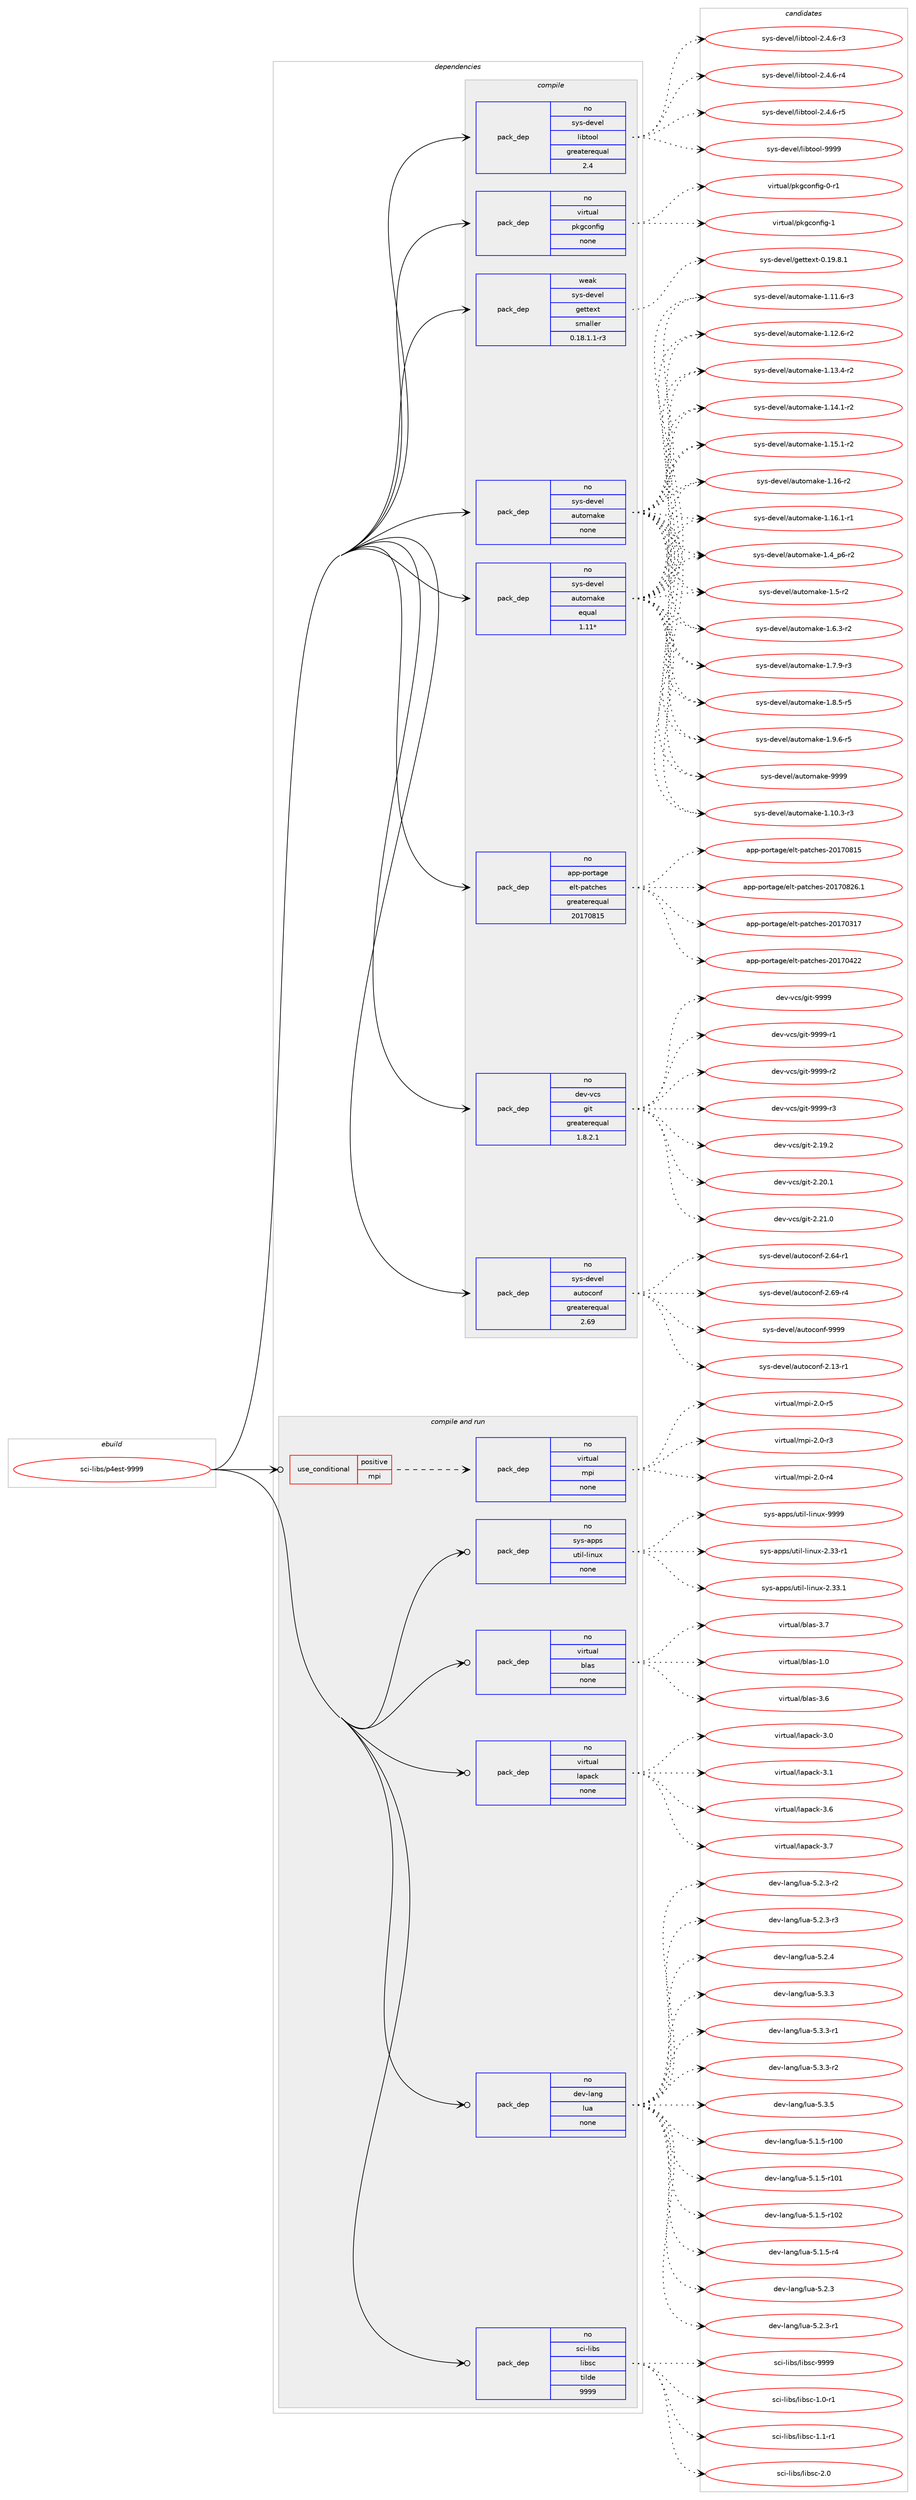 digraph prolog {

# *************
# Graph options
# *************

newrank=true;
concentrate=true;
compound=true;
graph [rankdir=LR,fontname=Helvetica,fontsize=10,ranksep=1.5];#, ranksep=2.5, nodesep=0.2];
edge  [arrowhead=vee];
node  [fontname=Helvetica,fontsize=10];

# **********
# The ebuild
# **********

subgraph cluster_leftcol {
color=gray;
rank=same;
label=<<i>ebuild</i>>;
id [label="sci-libs/p4est-9999", color=red, width=4, href="../sci-libs/p4est-9999.svg"];
}

# ****************
# The dependencies
# ****************

subgraph cluster_midcol {
color=gray;
label=<<i>dependencies</i>>;
subgraph cluster_compile {
fillcolor="#eeeeee";
style=filled;
label=<<i>compile</i>>;
subgraph pack1213855 {
dependency1695566 [label=<<TABLE BORDER="0" CELLBORDER="1" CELLSPACING="0" CELLPADDING="4" WIDTH="220"><TR><TD ROWSPAN="6" CELLPADDING="30">pack_dep</TD></TR><TR><TD WIDTH="110">no</TD></TR><TR><TD>app-portage</TD></TR><TR><TD>elt-patches</TD></TR><TR><TD>greaterequal</TD></TR><TR><TD>20170815</TD></TR></TABLE>>, shape=none, color=blue];
}
id:e -> dependency1695566:w [weight=20,style="solid",arrowhead="vee"];
subgraph pack1213856 {
dependency1695567 [label=<<TABLE BORDER="0" CELLBORDER="1" CELLSPACING="0" CELLPADDING="4" WIDTH="220"><TR><TD ROWSPAN="6" CELLPADDING="30">pack_dep</TD></TR><TR><TD WIDTH="110">no</TD></TR><TR><TD>dev-vcs</TD></TR><TR><TD>git</TD></TR><TR><TD>greaterequal</TD></TR><TR><TD>1.8.2.1</TD></TR></TABLE>>, shape=none, color=blue];
}
id:e -> dependency1695567:w [weight=20,style="solid",arrowhead="vee"];
subgraph pack1213857 {
dependency1695568 [label=<<TABLE BORDER="0" CELLBORDER="1" CELLSPACING="0" CELLPADDING="4" WIDTH="220"><TR><TD ROWSPAN="6" CELLPADDING="30">pack_dep</TD></TR><TR><TD WIDTH="110">no</TD></TR><TR><TD>sys-devel</TD></TR><TR><TD>autoconf</TD></TR><TR><TD>greaterequal</TD></TR><TR><TD>2.69</TD></TR></TABLE>>, shape=none, color=blue];
}
id:e -> dependency1695568:w [weight=20,style="solid",arrowhead="vee"];
subgraph pack1213858 {
dependency1695569 [label=<<TABLE BORDER="0" CELLBORDER="1" CELLSPACING="0" CELLPADDING="4" WIDTH="220"><TR><TD ROWSPAN="6" CELLPADDING="30">pack_dep</TD></TR><TR><TD WIDTH="110">no</TD></TR><TR><TD>sys-devel</TD></TR><TR><TD>automake</TD></TR><TR><TD>equal</TD></TR><TR><TD>1.11*</TD></TR></TABLE>>, shape=none, color=blue];
}
id:e -> dependency1695569:w [weight=20,style="solid",arrowhead="vee"];
subgraph pack1213859 {
dependency1695570 [label=<<TABLE BORDER="0" CELLBORDER="1" CELLSPACING="0" CELLPADDING="4" WIDTH="220"><TR><TD ROWSPAN="6" CELLPADDING="30">pack_dep</TD></TR><TR><TD WIDTH="110">no</TD></TR><TR><TD>sys-devel</TD></TR><TR><TD>automake</TD></TR><TR><TD>none</TD></TR><TR><TD></TD></TR></TABLE>>, shape=none, color=blue];
}
id:e -> dependency1695570:w [weight=20,style="solid",arrowhead="vee"];
subgraph pack1213860 {
dependency1695571 [label=<<TABLE BORDER="0" CELLBORDER="1" CELLSPACING="0" CELLPADDING="4" WIDTH="220"><TR><TD ROWSPAN="6" CELLPADDING="30">pack_dep</TD></TR><TR><TD WIDTH="110">no</TD></TR><TR><TD>sys-devel</TD></TR><TR><TD>libtool</TD></TR><TR><TD>greaterequal</TD></TR><TR><TD>2.4</TD></TR></TABLE>>, shape=none, color=blue];
}
id:e -> dependency1695571:w [weight=20,style="solid",arrowhead="vee"];
subgraph pack1213861 {
dependency1695572 [label=<<TABLE BORDER="0" CELLBORDER="1" CELLSPACING="0" CELLPADDING="4" WIDTH="220"><TR><TD ROWSPAN="6" CELLPADDING="30">pack_dep</TD></TR><TR><TD WIDTH="110">no</TD></TR><TR><TD>virtual</TD></TR><TR><TD>pkgconfig</TD></TR><TR><TD>none</TD></TR><TR><TD></TD></TR></TABLE>>, shape=none, color=blue];
}
id:e -> dependency1695572:w [weight=20,style="solid",arrowhead="vee"];
subgraph pack1213862 {
dependency1695573 [label=<<TABLE BORDER="0" CELLBORDER="1" CELLSPACING="0" CELLPADDING="4" WIDTH="220"><TR><TD ROWSPAN="6" CELLPADDING="30">pack_dep</TD></TR><TR><TD WIDTH="110">weak</TD></TR><TR><TD>sys-devel</TD></TR><TR><TD>gettext</TD></TR><TR><TD>smaller</TD></TR><TR><TD>0.18.1.1-r3</TD></TR></TABLE>>, shape=none, color=blue];
}
id:e -> dependency1695573:w [weight=20,style="solid",arrowhead="vee"];
}
subgraph cluster_compileandrun {
fillcolor="#eeeeee";
style=filled;
label=<<i>compile and run</i>>;
subgraph cond453909 {
dependency1695574 [label=<<TABLE BORDER="0" CELLBORDER="1" CELLSPACING="0" CELLPADDING="4"><TR><TD ROWSPAN="3" CELLPADDING="10">use_conditional</TD></TR><TR><TD>positive</TD></TR><TR><TD>mpi</TD></TR></TABLE>>, shape=none, color=red];
subgraph pack1213863 {
dependency1695575 [label=<<TABLE BORDER="0" CELLBORDER="1" CELLSPACING="0" CELLPADDING="4" WIDTH="220"><TR><TD ROWSPAN="6" CELLPADDING="30">pack_dep</TD></TR><TR><TD WIDTH="110">no</TD></TR><TR><TD>virtual</TD></TR><TR><TD>mpi</TD></TR><TR><TD>none</TD></TR><TR><TD></TD></TR></TABLE>>, shape=none, color=blue];
}
dependency1695574:e -> dependency1695575:w [weight=20,style="dashed",arrowhead="vee"];
}
id:e -> dependency1695574:w [weight=20,style="solid",arrowhead="odotvee"];
subgraph pack1213864 {
dependency1695576 [label=<<TABLE BORDER="0" CELLBORDER="1" CELLSPACING="0" CELLPADDING="4" WIDTH="220"><TR><TD ROWSPAN="6" CELLPADDING="30">pack_dep</TD></TR><TR><TD WIDTH="110">no</TD></TR><TR><TD>dev-lang</TD></TR><TR><TD>lua</TD></TR><TR><TD>none</TD></TR><TR><TD></TD></TR></TABLE>>, shape=none, color=blue];
}
id:e -> dependency1695576:w [weight=20,style="solid",arrowhead="odotvee"];
subgraph pack1213865 {
dependency1695577 [label=<<TABLE BORDER="0" CELLBORDER="1" CELLSPACING="0" CELLPADDING="4" WIDTH="220"><TR><TD ROWSPAN="6" CELLPADDING="30">pack_dep</TD></TR><TR><TD WIDTH="110">no</TD></TR><TR><TD>sci-libs</TD></TR><TR><TD>libsc</TD></TR><TR><TD>tilde</TD></TR><TR><TD>9999</TD></TR></TABLE>>, shape=none, color=blue];
}
id:e -> dependency1695577:w [weight=20,style="solid",arrowhead="odotvee"];
subgraph pack1213866 {
dependency1695578 [label=<<TABLE BORDER="0" CELLBORDER="1" CELLSPACING="0" CELLPADDING="4" WIDTH="220"><TR><TD ROWSPAN="6" CELLPADDING="30">pack_dep</TD></TR><TR><TD WIDTH="110">no</TD></TR><TR><TD>sys-apps</TD></TR><TR><TD>util-linux</TD></TR><TR><TD>none</TD></TR><TR><TD></TD></TR></TABLE>>, shape=none, color=blue];
}
id:e -> dependency1695578:w [weight=20,style="solid",arrowhead="odotvee"];
subgraph pack1213867 {
dependency1695579 [label=<<TABLE BORDER="0" CELLBORDER="1" CELLSPACING="0" CELLPADDING="4" WIDTH="220"><TR><TD ROWSPAN="6" CELLPADDING="30">pack_dep</TD></TR><TR><TD WIDTH="110">no</TD></TR><TR><TD>virtual</TD></TR><TR><TD>blas</TD></TR><TR><TD>none</TD></TR><TR><TD></TD></TR></TABLE>>, shape=none, color=blue];
}
id:e -> dependency1695579:w [weight=20,style="solid",arrowhead="odotvee"];
subgraph pack1213868 {
dependency1695580 [label=<<TABLE BORDER="0" CELLBORDER="1" CELLSPACING="0" CELLPADDING="4" WIDTH="220"><TR><TD ROWSPAN="6" CELLPADDING="30">pack_dep</TD></TR><TR><TD WIDTH="110">no</TD></TR><TR><TD>virtual</TD></TR><TR><TD>lapack</TD></TR><TR><TD>none</TD></TR><TR><TD></TD></TR></TABLE>>, shape=none, color=blue];
}
id:e -> dependency1695580:w [weight=20,style="solid",arrowhead="odotvee"];
}
subgraph cluster_run {
fillcolor="#eeeeee";
style=filled;
label=<<i>run</i>>;
}
}

# **************
# The candidates
# **************

subgraph cluster_choices {
rank=same;
color=gray;
label=<<i>candidates</i>>;

subgraph choice1213855 {
color=black;
nodesep=1;
choice97112112451121111141169710310147101108116451129711699104101115455048495548514955 [label="app-portage/elt-patches-20170317", color=red, width=4,href="../app-portage/elt-patches-20170317.svg"];
choice97112112451121111141169710310147101108116451129711699104101115455048495548525050 [label="app-portage/elt-patches-20170422", color=red, width=4,href="../app-portage/elt-patches-20170422.svg"];
choice97112112451121111141169710310147101108116451129711699104101115455048495548564953 [label="app-portage/elt-patches-20170815", color=red, width=4,href="../app-portage/elt-patches-20170815.svg"];
choice971121124511211111411697103101471011081164511297116991041011154550484955485650544649 [label="app-portage/elt-patches-20170826.1", color=red, width=4,href="../app-portage/elt-patches-20170826.1.svg"];
dependency1695566:e -> choice97112112451121111141169710310147101108116451129711699104101115455048495548514955:w [style=dotted,weight="100"];
dependency1695566:e -> choice97112112451121111141169710310147101108116451129711699104101115455048495548525050:w [style=dotted,weight="100"];
dependency1695566:e -> choice97112112451121111141169710310147101108116451129711699104101115455048495548564953:w [style=dotted,weight="100"];
dependency1695566:e -> choice971121124511211111411697103101471011081164511297116991041011154550484955485650544649:w [style=dotted,weight="100"];
}
subgraph choice1213856 {
color=black;
nodesep=1;
choice10010111845118991154710310511645504649574650 [label="dev-vcs/git-2.19.2", color=red, width=4,href="../dev-vcs/git-2.19.2.svg"];
choice10010111845118991154710310511645504650484649 [label="dev-vcs/git-2.20.1", color=red, width=4,href="../dev-vcs/git-2.20.1.svg"];
choice10010111845118991154710310511645504650494648 [label="dev-vcs/git-2.21.0", color=red, width=4,href="../dev-vcs/git-2.21.0.svg"];
choice1001011184511899115471031051164557575757 [label="dev-vcs/git-9999", color=red, width=4,href="../dev-vcs/git-9999.svg"];
choice10010111845118991154710310511645575757574511449 [label="dev-vcs/git-9999-r1", color=red, width=4,href="../dev-vcs/git-9999-r1.svg"];
choice10010111845118991154710310511645575757574511450 [label="dev-vcs/git-9999-r2", color=red, width=4,href="../dev-vcs/git-9999-r2.svg"];
choice10010111845118991154710310511645575757574511451 [label="dev-vcs/git-9999-r3", color=red, width=4,href="../dev-vcs/git-9999-r3.svg"];
dependency1695567:e -> choice10010111845118991154710310511645504649574650:w [style=dotted,weight="100"];
dependency1695567:e -> choice10010111845118991154710310511645504650484649:w [style=dotted,weight="100"];
dependency1695567:e -> choice10010111845118991154710310511645504650494648:w [style=dotted,weight="100"];
dependency1695567:e -> choice1001011184511899115471031051164557575757:w [style=dotted,weight="100"];
dependency1695567:e -> choice10010111845118991154710310511645575757574511449:w [style=dotted,weight="100"];
dependency1695567:e -> choice10010111845118991154710310511645575757574511450:w [style=dotted,weight="100"];
dependency1695567:e -> choice10010111845118991154710310511645575757574511451:w [style=dotted,weight="100"];
}
subgraph choice1213857 {
color=black;
nodesep=1;
choice1151211154510010111810110847971171161119911111010245504649514511449 [label="sys-devel/autoconf-2.13-r1", color=red, width=4,href="../sys-devel/autoconf-2.13-r1.svg"];
choice1151211154510010111810110847971171161119911111010245504654524511449 [label="sys-devel/autoconf-2.64-r1", color=red, width=4,href="../sys-devel/autoconf-2.64-r1.svg"];
choice1151211154510010111810110847971171161119911111010245504654574511452 [label="sys-devel/autoconf-2.69-r4", color=red, width=4,href="../sys-devel/autoconf-2.69-r4.svg"];
choice115121115451001011181011084797117116111991111101024557575757 [label="sys-devel/autoconf-9999", color=red, width=4,href="../sys-devel/autoconf-9999.svg"];
dependency1695568:e -> choice1151211154510010111810110847971171161119911111010245504649514511449:w [style=dotted,weight="100"];
dependency1695568:e -> choice1151211154510010111810110847971171161119911111010245504654524511449:w [style=dotted,weight="100"];
dependency1695568:e -> choice1151211154510010111810110847971171161119911111010245504654574511452:w [style=dotted,weight="100"];
dependency1695568:e -> choice115121115451001011181011084797117116111991111101024557575757:w [style=dotted,weight="100"];
}
subgraph choice1213858 {
color=black;
nodesep=1;
choice11512111545100101118101108479711711611110997107101454946494846514511451 [label="sys-devel/automake-1.10.3-r3", color=red, width=4,href="../sys-devel/automake-1.10.3-r3.svg"];
choice11512111545100101118101108479711711611110997107101454946494946544511451 [label="sys-devel/automake-1.11.6-r3", color=red, width=4,href="../sys-devel/automake-1.11.6-r3.svg"];
choice11512111545100101118101108479711711611110997107101454946495046544511450 [label="sys-devel/automake-1.12.6-r2", color=red, width=4,href="../sys-devel/automake-1.12.6-r2.svg"];
choice11512111545100101118101108479711711611110997107101454946495146524511450 [label="sys-devel/automake-1.13.4-r2", color=red, width=4,href="../sys-devel/automake-1.13.4-r2.svg"];
choice11512111545100101118101108479711711611110997107101454946495246494511450 [label="sys-devel/automake-1.14.1-r2", color=red, width=4,href="../sys-devel/automake-1.14.1-r2.svg"];
choice11512111545100101118101108479711711611110997107101454946495346494511450 [label="sys-devel/automake-1.15.1-r2", color=red, width=4,href="../sys-devel/automake-1.15.1-r2.svg"];
choice1151211154510010111810110847971171161111099710710145494649544511450 [label="sys-devel/automake-1.16-r2", color=red, width=4,href="../sys-devel/automake-1.16-r2.svg"];
choice11512111545100101118101108479711711611110997107101454946495446494511449 [label="sys-devel/automake-1.16.1-r1", color=red, width=4,href="../sys-devel/automake-1.16.1-r1.svg"];
choice115121115451001011181011084797117116111109971071014549465295112544511450 [label="sys-devel/automake-1.4_p6-r2", color=red, width=4,href="../sys-devel/automake-1.4_p6-r2.svg"];
choice11512111545100101118101108479711711611110997107101454946534511450 [label="sys-devel/automake-1.5-r2", color=red, width=4,href="../sys-devel/automake-1.5-r2.svg"];
choice115121115451001011181011084797117116111109971071014549465446514511450 [label="sys-devel/automake-1.6.3-r2", color=red, width=4,href="../sys-devel/automake-1.6.3-r2.svg"];
choice115121115451001011181011084797117116111109971071014549465546574511451 [label="sys-devel/automake-1.7.9-r3", color=red, width=4,href="../sys-devel/automake-1.7.9-r3.svg"];
choice115121115451001011181011084797117116111109971071014549465646534511453 [label="sys-devel/automake-1.8.5-r5", color=red, width=4,href="../sys-devel/automake-1.8.5-r5.svg"];
choice115121115451001011181011084797117116111109971071014549465746544511453 [label="sys-devel/automake-1.9.6-r5", color=red, width=4,href="../sys-devel/automake-1.9.6-r5.svg"];
choice115121115451001011181011084797117116111109971071014557575757 [label="sys-devel/automake-9999", color=red, width=4,href="../sys-devel/automake-9999.svg"];
dependency1695569:e -> choice11512111545100101118101108479711711611110997107101454946494846514511451:w [style=dotted,weight="100"];
dependency1695569:e -> choice11512111545100101118101108479711711611110997107101454946494946544511451:w [style=dotted,weight="100"];
dependency1695569:e -> choice11512111545100101118101108479711711611110997107101454946495046544511450:w [style=dotted,weight="100"];
dependency1695569:e -> choice11512111545100101118101108479711711611110997107101454946495146524511450:w [style=dotted,weight="100"];
dependency1695569:e -> choice11512111545100101118101108479711711611110997107101454946495246494511450:w [style=dotted,weight="100"];
dependency1695569:e -> choice11512111545100101118101108479711711611110997107101454946495346494511450:w [style=dotted,weight="100"];
dependency1695569:e -> choice1151211154510010111810110847971171161111099710710145494649544511450:w [style=dotted,weight="100"];
dependency1695569:e -> choice11512111545100101118101108479711711611110997107101454946495446494511449:w [style=dotted,weight="100"];
dependency1695569:e -> choice115121115451001011181011084797117116111109971071014549465295112544511450:w [style=dotted,weight="100"];
dependency1695569:e -> choice11512111545100101118101108479711711611110997107101454946534511450:w [style=dotted,weight="100"];
dependency1695569:e -> choice115121115451001011181011084797117116111109971071014549465446514511450:w [style=dotted,weight="100"];
dependency1695569:e -> choice115121115451001011181011084797117116111109971071014549465546574511451:w [style=dotted,weight="100"];
dependency1695569:e -> choice115121115451001011181011084797117116111109971071014549465646534511453:w [style=dotted,weight="100"];
dependency1695569:e -> choice115121115451001011181011084797117116111109971071014549465746544511453:w [style=dotted,weight="100"];
dependency1695569:e -> choice115121115451001011181011084797117116111109971071014557575757:w [style=dotted,weight="100"];
}
subgraph choice1213859 {
color=black;
nodesep=1;
choice11512111545100101118101108479711711611110997107101454946494846514511451 [label="sys-devel/automake-1.10.3-r3", color=red, width=4,href="../sys-devel/automake-1.10.3-r3.svg"];
choice11512111545100101118101108479711711611110997107101454946494946544511451 [label="sys-devel/automake-1.11.6-r3", color=red, width=4,href="../sys-devel/automake-1.11.6-r3.svg"];
choice11512111545100101118101108479711711611110997107101454946495046544511450 [label="sys-devel/automake-1.12.6-r2", color=red, width=4,href="../sys-devel/automake-1.12.6-r2.svg"];
choice11512111545100101118101108479711711611110997107101454946495146524511450 [label="sys-devel/automake-1.13.4-r2", color=red, width=4,href="../sys-devel/automake-1.13.4-r2.svg"];
choice11512111545100101118101108479711711611110997107101454946495246494511450 [label="sys-devel/automake-1.14.1-r2", color=red, width=4,href="../sys-devel/automake-1.14.1-r2.svg"];
choice11512111545100101118101108479711711611110997107101454946495346494511450 [label="sys-devel/automake-1.15.1-r2", color=red, width=4,href="../sys-devel/automake-1.15.1-r2.svg"];
choice1151211154510010111810110847971171161111099710710145494649544511450 [label="sys-devel/automake-1.16-r2", color=red, width=4,href="../sys-devel/automake-1.16-r2.svg"];
choice11512111545100101118101108479711711611110997107101454946495446494511449 [label="sys-devel/automake-1.16.1-r1", color=red, width=4,href="../sys-devel/automake-1.16.1-r1.svg"];
choice115121115451001011181011084797117116111109971071014549465295112544511450 [label="sys-devel/automake-1.4_p6-r2", color=red, width=4,href="../sys-devel/automake-1.4_p6-r2.svg"];
choice11512111545100101118101108479711711611110997107101454946534511450 [label="sys-devel/automake-1.5-r2", color=red, width=4,href="../sys-devel/automake-1.5-r2.svg"];
choice115121115451001011181011084797117116111109971071014549465446514511450 [label="sys-devel/automake-1.6.3-r2", color=red, width=4,href="../sys-devel/automake-1.6.3-r2.svg"];
choice115121115451001011181011084797117116111109971071014549465546574511451 [label="sys-devel/automake-1.7.9-r3", color=red, width=4,href="../sys-devel/automake-1.7.9-r3.svg"];
choice115121115451001011181011084797117116111109971071014549465646534511453 [label="sys-devel/automake-1.8.5-r5", color=red, width=4,href="../sys-devel/automake-1.8.5-r5.svg"];
choice115121115451001011181011084797117116111109971071014549465746544511453 [label="sys-devel/automake-1.9.6-r5", color=red, width=4,href="../sys-devel/automake-1.9.6-r5.svg"];
choice115121115451001011181011084797117116111109971071014557575757 [label="sys-devel/automake-9999", color=red, width=4,href="../sys-devel/automake-9999.svg"];
dependency1695570:e -> choice11512111545100101118101108479711711611110997107101454946494846514511451:w [style=dotted,weight="100"];
dependency1695570:e -> choice11512111545100101118101108479711711611110997107101454946494946544511451:w [style=dotted,weight="100"];
dependency1695570:e -> choice11512111545100101118101108479711711611110997107101454946495046544511450:w [style=dotted,weight="100"];
dependency1695570:e -> choice11512111545100101118101108479711711611110997107101454946495146524511450:w [style=dotted,weight="100"];
dependency1695570:e -> choice11512111545100101118101108479711711611110997107101454946495246494511450:w [style=dotted,weight="100"];
dependency1695570:e -> choice11512111545100101118101108479711711611110997107101454946495346494511450:w [style=dotted,weight="100"];
dependency1695570:e -> choice1151211154510010111810110847971171161111099710710145494649544511450:w [style=dotted,weight="100"];
dependency1695570:e -> choice11512111545100101118101108479711711611110997107101454946495446494511449:w [style=dotted,weight="100"];
dependency1695570:e -> choice115121115451001011181011084797117116111109971071014549465295112544511450:w [style=dotted,weight="100"];
dependency1695570:e -> choice11512111545100101118101108479711711611110997107101454946534511450:w [style=dotted,weight="100"];
dependency1695570:e -> choice115121115451001011181011084797117116111109971071014549465446514511450:w [style=dotted,weight="100"];
dependency1695570:e -> choice115121115451001011181011084797117116111109971071014549465546574511451:w [style=dotted,weight="100"];
dependency1695570:e -> choice115121115451001011181011084797117116111109971071014549465646534511453:w [style=dotted,weight="100"];
dependency1695570:e -> choice115121115451001011181011084797117116111109971071014549465746544511453:w [style=dotted,weight="100"];
dependency1695570:e -> choice115121115451001011181011084797117116111109971071014557575757:w [style=dotted,weight="100"];
}
subgraph choice1213860 {
color=black;
nodesep=1;
choice1151211154510010111810110847108105981161111111084550465246544511451 [label="sys-devel/libtool-2.4.6-r3", color=red, width=4,href="../sys-devel/libtool-2.4.6-r3.svg"];
choice1151211154510010111810110847108105981161111111084550465246544511452 [label="sys-devel/libtool-2.4.6-r4", color=red, width=4,href="../sys-devel/libtool-2.4.6-r4.svg"];
choice1151211154510010111810110847108105981161111111084550465246544511453 [label="sys-devel/libtool-2.4.6-r5", color=red, width=4,href="../sys-devel/libtool-2.4.6-r5.svg"];
choice1151211154510010111810110847108105981161111111084557575757 [label="sys-devel/libtool-9999", color=red, width=4,href="../sys-devel/libtool-9999.svg"];
dependency1695571:e -> choice1151211154510010111810110847108105981161111111084550465246544511451:w [style=dotted,weight="100"];
dependency1695571:e -> choice1151211154510010111810110847108105981161111111084550465246544511452:w [style=dotted,weight="100"];
dependency1695571:e -> choice1151211154510010111810110847108105981161111111084550465246544511453:w [style=dotted,weight="100"];
dependency1695571:e -> choice1151211154510010111810110847108105981161111111084557575757:w [style=dotted,weight="100"];
}
subgraph choice1213861 {
color=black;
nodesep=1;
choice11810511411611797108471121071039911111010210510345484511449 [label="virtual/pkgconfig-0-r1", color=red, width=4,href="../virtual/pkgconfig-0-r1.svg"];
choice1181051141161179710847112107103991111101021051034549 [label="virtual/pkgconfig-1", color=red, width=4,href="../virtual/pkgconfig-1.svg"];
dependency1695572:e -> choice11810511411611797108471121071039911111010210510345484511449:w [style=dotted,weight="100"];
dependency1695572:e -> choice1181051141161179710847112107103991111101021051034549:w [style=dotted,weight="100"];
}
subgraph choice1213862 {
color=black;
nodesep=1;
choice1151211154510010111810110847103101116116101120116454846495746564649 [label="sys-devel/gettext-0.19.8.1", color=red, width=4,href="../sys-devel/gettext-0.19.8.1.svg"];
dependency1695573:e -> choice1151211154510010111810110847103101116116101120116454846495746564649:w [style=dotted,weight="100"];
}
subgraph choice1213863 {
color=black;
nodesep=1;
choice1181051141161179710847109112105455046484511451 [label="virtual/mpi-2.0-r3", color=red, width=4,href="../virtual/mpi-2.0-r3.svg"];
choice1181051141161179710847109112105455046484511452 [label="virtual/mpi-2.0-r4", color=red, width=4,href="../virtual/mpi-2.0-r4.svg"];
choice1181051141161179710847109112105455046484511453 [label="virtual/mpi-2.0-r5", color=red, width=4,href="../virtual/mpi-2.0-r5.svg"];
dependency1695575:e -> choice1181051141161179710847109112105455046484511451:w [style=dotted,weight="100"];
dependency1695575:e -> choice1181051141161179710847109112105455046484511452:w [style=dotted,weight="100"];
dependency1695575:e -> choice1181051141161179710847109112105455046484511453:w [style=dotted,weight="100"];
}
subgraph choice1213864 {
color=black;
nodesep=1;
choice1001011184510897110103471081179745534649465345114494848 [label="dev-lang/lua-5.1.5-r100", color=red, width=4,href="../dev-lang/lua-5.1.5-r100.svg"];
choice1001011184510897110103471081179745534649465345114494849 [label="dev-lang/lua-5.1.5-r101", color=red, width=4,href="../dev-lang/lua-5.1.5-r101.svg"];
choice1001011184510897110103471081179745534649465345114494850 [label="dev-lang/lua-5.1.5-r102", color=red, width=4,href="../dev-lang/lua-5.1.5-r102.svg"];
choice100101118451089711010347108117974553464946534511452 [label="dev-lang/lua-5.1.5-r4", color=red, width=4,href="../dev-lang/lua-5.1.5-r4.svg"];
choice10010111845108971101034710811797455346504651 [label="dev-lang/lua-5.2.3", color=red, width=4,href="../dev-lang/lua-5.2.3.svg"];
choice100101118451089711010347108117974553465046514511449 [label="dev-lang/lua-5.2.3-r1", color=red, width=4,href="../dev-lang/lua-5.2.3-r1.svg"];
choice100101118451089711010347108117974553465046514511450 [label="dev-lang/lua-5.2.3-r2", color=red, width=4,href="../dev-lang/lua-5.2.3-r2.svg"];
choice100101118451089711010347108117974553465046514511451 [label="dev-lang/lua-5.2.3-r3", color=red, width=4,href="../dev-lang/lua-5.2.3-r3.svg"];
choice10010111845108971101034710811797455346504652 [label="dev-lang/lua-5.2.4", color=red, width=4,href="../dev-lang/lua-5.2.4.svg"];
choice10010111845108971101034710811797455346514651 [label="dev-lang/lua-5.3.3", color=red, width=4,href="../dev-lang/lua-5.3.3.svg"];
choice100101118451089711010347108117974553465146514511449 [label="dev-lang/lua-5.3.3-r1", color=red, width=4,href="../dev-lang/lua-5.3.3-r1.svg"];
choice100101118451089711010347108117974553465146514511450 [label="dev-lang/lua-5.3.3-r2", color=red, width=4,href="../dev-lang/lua-5.3.3-r2.svg"];
choice10010111845108971101034710811797455346514653 [label="dev-lang/lua-5.3.5", color=red, width=4,href="../dev-lang/lua-5.3.5.svg"];
dependency1695576:e -> choice1001011184510897110103471081179745534649465345114494848:w [style=dotted,weight="100"];
dependency1695576:e -> choice1001011184510897110103471081179745534649465345114494849:w [style=dotted,weight="100"];
dependency1695576:e -> choice1001011184510897110103471081179745534649465345114494850:w [style=dotted,weight="100"];
dependency1695576:e -> choice100101118451089711010347108117974553464946534511452:w [style=dotted,weight="100"];
dependency1695576:e -> choice10010111845108971101034710811797455346504651:w [style=dotted,weight="100"];
dependency1695576:e -> choice100101118451089711010347108117974553465046514511449:w [style=dotted,weight="100"];
dependency1695576:e -> choice100101118451089711010347108117974553465046514511450:w [style=dotted,weight="100"];
dependency1695576:e -> choice100101118451089711010347108117974553465046514511451:w [style=dotted,weight="100"];
dependency1695576:e -> choice10010111845108971101034710811797455346504652:w [style=dotted,weight="100"];
dependency1695576:e -> choice10010111845108971101034710811797455346514651:w [style=dotted,weight="100"];
dependency1695576:e -> choice100101118451089711010347108117974553465146514511449:w [style=dotted,weight="100"];
dependency1695576:e -> choice100101118451089711010347108117974553465146514511450:w [style=dotted,weight="100"];
dependency1695576:e -> choice10010111845108971101034710811797455346514653:w [style=dotted,weight="100"];
}
subgraph choice1213865 {
color=black;
nodesep=1;
choice115991054510810598115471081059811599454946484511449 [label="sci-libs/libsc-1.0-r1", color=red, width=4,href="../sci-libs/libsc-1.0-r1.svg"];
choice115991054510810598115471081059811599454946494511449 [label="sci-libs/libsc-1.1-r1", color=red, width=4,href="../sci-libs/libsc-1.1-r1.svg"];
choice11599105451081059811547108105981159945504648 [label="sci-libs/libsc-2.0", color=red, width=4,href="../sci-libs/libsc-2.0.svg"];
choice1159910545108105981154710810598115994557575757 [label="sci-libs/libsc-9999", color=red, width=4,href="../sci-libs/libsc-9999.svg"];
dependency1695577:e -> choice115991054510810598115471081059811599454946484511449:w [style=dotted,weight="100"];
dependency1695577:e -> choice115991054510810598115471081059811599454946494511449:w [style=dotted,weight="100"];
dependency1695577:e -> choice11599105451081059811547108105981159945504648:w [style=dotted,weight="100"];
dependency1695577:e -> choice1159910545108105981154710810598115994557575757:w [style=dotted,weight="100"];
}
subgraph choice1213866 {
color=black;
nodesep=1;
choice1151211154597112112115471171161051084510810511011712045504651514511449 [label="sys-apps/util-linux-2.33-r1", color=red, width=4,href="../sys-apps/util-linux-2.33-r1.svg"];
choice1151211154597112112115471171161051084510810511011712045504651514649 [label="sys-apps/util-linux-2.33.1", color=red, width=4,href="../sys-apps/util-linux-2.33.1.svg"];
choice115121115459711211211547117116105108451081051101171204557575757 [label="sys-apps/util-linux-9999", color=red, width=4,href="../sys-apps/util-linux-9999.svg"];
dependency1695578:e -> choice1151211154597112112115471171161051084510810511011712045504651514511449:w [style=dotted,weight="100"];
dependency1695578:e -> choice1151211154597112112115471171161051084510810511011712045504651514649:w [style=dotted,weight="100"];
dependency1695578:e -> choice115121115459711211211547117116105108451081051101171204557575757:w [style=dotted,weight="100"];
}
subgraph choice1213867 {
color=black;
nodesep=1;
choice1181051141161179710847981089711545494648 [label="virtual/blas-1.0", color=red, width=4,href="../virtual/blas-1.0.svg"];
choice1181051141161179710847981089711545514654 [label="virtual/blas-3.6", color=red, width=4,href="../virtual/blas-3.6.svg"];
choice1181051141161179710847981089711545514655 [label="virtual/blas-3.7", color=red, width=4,href="../virtual/blas-3.7.svg"];
dependency1695579:e -> choice1181051141161179710847981089711545494648:w [style=dotted,weight="100"];
dependency1695579:e -> choice1181051141161179710847981089711545514654:w [style=dotted,weight="100"];
dependency1695579:e -> choice1181051141161179710847981089711545514655:w [style=dotted,weight="100"];
}
subgraph choice1213868 {
color=black;
nodesep=1;
choice118105114116117971084710897112979910745514648 [label="virtual/lapack-3.0", color=red, width=4,href="../virtual/lapack-3.0.svg"];
choice118105114116117971084710897112979910745514649 [label="virtual/lapack-3.1", color=red, width=4,href="../virtual/lapack-3.1.svg"];
choice118105114116117971084710897112979910745514654 [label="virtual/lapack-3.6", color=red, width=4,href="../virtual/lapack-3.6.svg"];
choice118105114116117971084710897112979910745514655 [label="virtual/lapack-3.7", color=red, width=4,href="../virtual/lapack-3.7.svg"];
dependency1695580:e -> choice118105114116117971084710897112979910745514648:w [style=dotted,weight="100"];
dependency1695580:e -> choice118105114116117971084710897112979910745514649:w [style=dotted,weight="100"];
dependency1695580:e -> choice118105114116117971084710897112979910745514654:w [style=dotted,weight="100"];
dependency1695580:e -> choice118105114116117971084710897112979910745514655:w [style=dotted,weight="100"];
}
}

}
